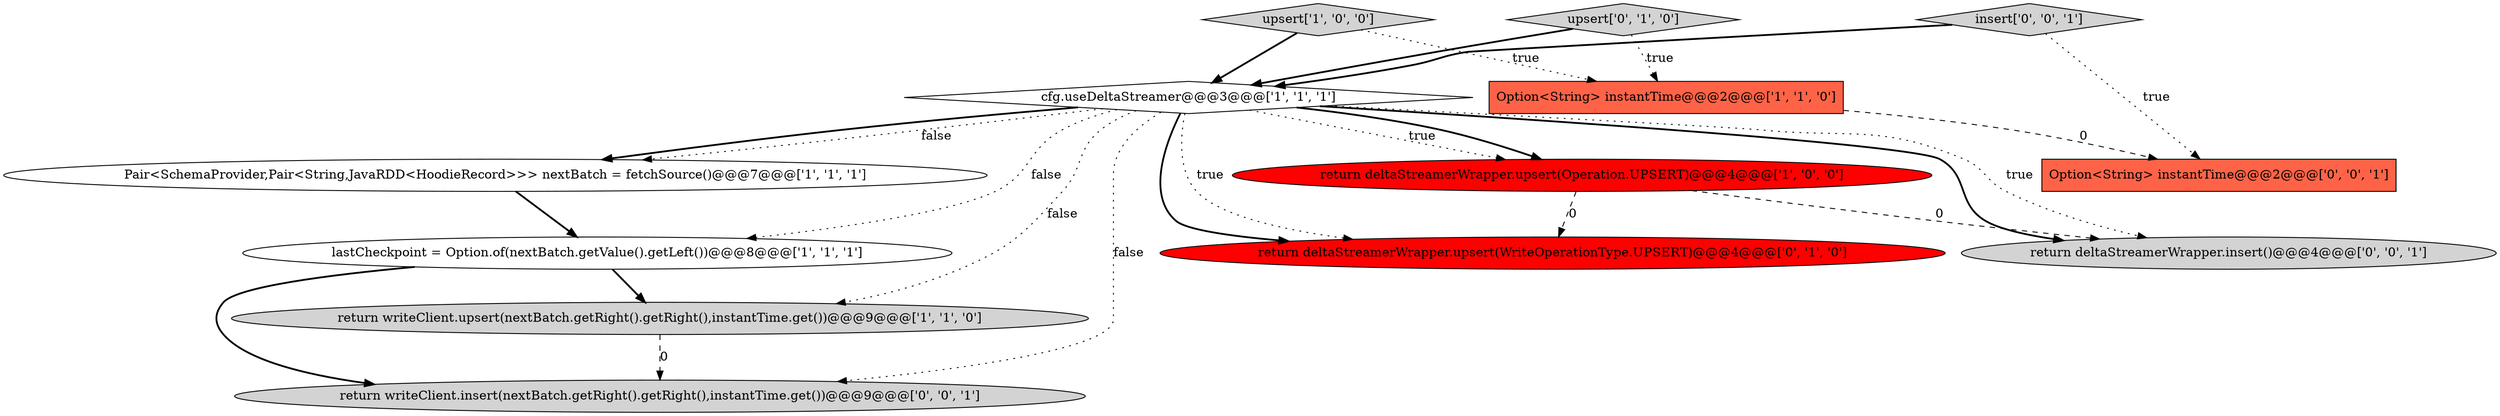 digraph {
1 [style = filled, label = "lastCheckpoint = Option.of(nextBatch.getValue().getLeft())@@@8@@@['1', '1', '1']", fillcolor = white, shape = ellipse image = "AAA0AAABBB1BBB"];
3 [style = filled, label = "Pair<SchemaProvider,Pair<String,JavaRDD<HoodieRecord>>> nextBatch = fetchSource()@@@7@@@['1', '1', '1']", fillcolor = white, shape = ellipse image = "AAA0AAABBB1BBB"];
8 [style = filled, label = "return deltaStreamerWrapper.upsert(WriteOperationType.UPSERT)@@@4@@@['0', '1', '0']", fillcolor = red, shape = ellipse image = "AAA1AAABBB2BBB"];
2 [style = filled, label = "Option<String> instantTime@@@2@@@['1', '1', '0']", fillcolor = tomato, shape = box image = "AAA0AAABBB1BBB"];
6 [style = filled, label = "return writeClient.upsert(nextBatch.getRight().getRight(),instantTime.get())@@@9@@@['1', '1', '0']", fillcolor = lightgray, shape = ellipse image = "AAA0AAABBB1BBB"];
4 [style = filled, label = "upsert['1', '0', '0']", fillcolor = lightgray, shape = diamond image = "AAA0AAABBB1BBB"];
12 [style = filled, label = "return writeClient.insert(nextBatch.getRight().getRight(),instantTime.get())@@@9@@@['0', '0', '1']", fillcolor = lightgray, shape = ellipse image = "AAA0AAABBB3BBB"];
10 [style = filled, label = "return deltaStreamerWrapper.insert()@@@4@@@['0', '0', '1']", fillcolor = lightgray, shape = ellipse image = "AAA0AAABBB3BBB"];
7 [style = filled, label = "upsert['0', '1', '0']", fillcolor = lightgray, shape = diamond image = "AAA0AAABBB2BBB"];
11 [style = filled, label = "insert['0', '0', '1']", fillcolor = lightgray, shape = diamond image = "AAA0AAABBB3BBB"];
9 [style = filled, label = "Option<String> instantTime@@@2@@@['0', '0', '1']", fillcolor = tomato, shape = box image = "AAA0AAABBB3BBB"];
5 [style = filled, label = "cfg.useDeltaStreamer@@@3@@@['1', '1', '1']", fillcolor = white, shape = diamond image = "AAA0AAABBB1BBB"];
0 [style = filled, label = "return deltaStreamerWrapper.upsert(Operation.UPSERT)@@@4@@@['1', '0', '0']", fillcolor = red, shape = ellipse image = "AAA1AAABBB1BBB"];
5->3 [style = bold, label=""];
7->2 [style = dotted, label="true"];
5->8 [style = bold, label=""];
5->10 [style = bold, label=""];
5->12 [style = dotted, label="false"];
3->1 [style = bold, label=""];
5->10 [style = dotted, label="true"];
11->9 [style = dotted, label="true"];
5->0 [style = dotted, label="true"];
5->1 [style = dotted, label="false"];
0->10 [style = dashed, label="0"];
6->12 [style = dashed, label="0"];
11->5 [style = bold, label=""];
7->5 [style = bold, label=""];
1->6 [style = bold, label=""];
5->0 [style = bold, label=""];
5->6 [style = dotted, label="false"];
2->9 [style = dashed, label="0"];
5->3 [style = dotted, label="false"];
1->12 [style = bold, label=""];
0->8 [style = dashed, label="0"];
5->8 [style = dotted, label="true"];
4->5 [style = bold, label=""];
4->2 [style = dotted, label="true"];
}
